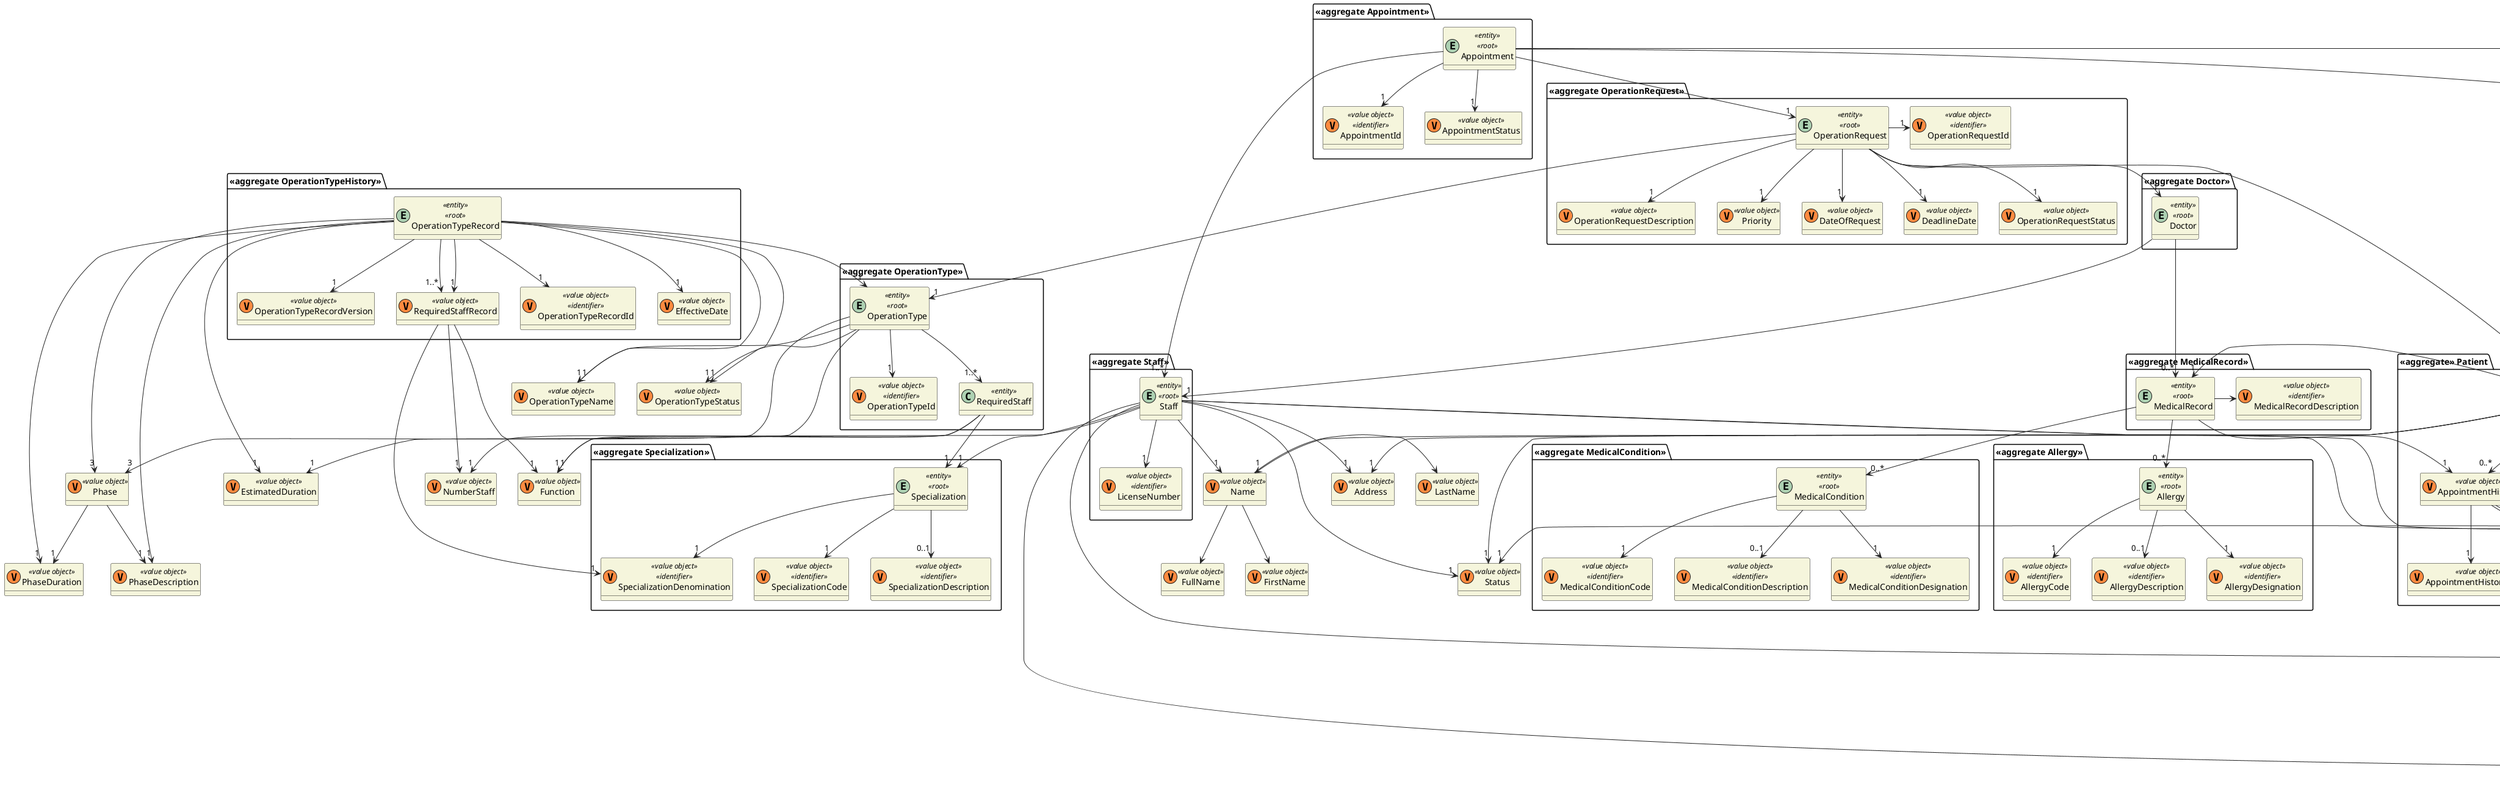 @startuml
skinparam classAttributeIconSize 0
hide empty attributes
skinparam classBackgroundColor beige
skinparam ArrowColor #222222

class Name <<(V,#FF8B40)value object>> {}

class FirstName <<(V,#FF8B40)value object>> {}
class LastName <<(V,#FF8B40)value object>> {}
class FullName <<(V,#FF8B40)value object>> {}
class Phone <<(V,#FF8B40)value object>> {}
class Email <<(V,#FF8B40)value object>> {}
class Address <<(V,#FF8B40)value object>> {}
class Slot <<(V,#FF8B40)value object>> {}
class Date <<(V,#FF8B40)value object>> {}
class TimeInterval <<(V,#FF8B40)value object>> {}
class Function <<(V,#FF8B40)value object>>  {}
class Status <<(V,#FF8B40)value object>> {}

package "<<aggregate>> Patient" {
    entity Patient <<entity>> <<root>> {}
    class DateBirth <<(V,#FF8B40)value object>> {}
    class Gender <<(V,#FF8B40)value object>> {}
    class EmergencyContact <<(V,#FF8B40)value object>> {}
    class MRN <<(V,#FF8B40)value object>> <<identifier>> {}
    class AppointmentHistory <<(V,#FF8B40)value object>> {}
    class AppointmentHistoryStatus <<(V,#FF8B40)value object>> {}
    class AppointmentHistoryType <<(V,#FF8B40)value object>> {}
    class CreatedAt <<(V,#FF8B40)value object>> {}
}

package "<<aggregate MedicalRecord>>" {
    entity MedicalRecord <<entity>><<root>>{}
    class MedicalRecordDescription <<(V,#FF8B40)value object>> <<identifier>> {}
}



package "<<aggregate MedicalCondition>>" {
    entity MedicalCondition <<entity>><<root>>{}
    class MedicalConditionDesignation <<(V,#FF8B40)value object>> <<identifier>> {}
    class MedicalConditionCode <<(V,#FF8B40)value object>> <<identifier>> {}
    class MedicalConditionDescription <<(V,#FF8B40)value object>> <<identifier>> {}
}

package "<<aggregate Allergy>>" {
    entity Allergy <<entity>><<root>>{}
    class AllergyDesignation <<(V,#FF8B40)value object>> <<identifier>> {}
    class AllergyCode <<(V,#FF8B40)value object>> <<identifier>> {}
    class AllergyDescription <<(V,#FF8B40)value object>> <<identifier>> {}
}

package "<<aggregate Staff>>" {
    entity Staff <<entity>><<root>>{}
    class LicenseNumber <<(V,#FF8B40)value object>> <<identifier>> {}
}

package "<<aggregate Doctor>>" {
    entity Doctor <<entity>><<root>>{}
}


package "<<aggregate OperationRequest>>"{
    entity OperationRequest <<entity>> <<root>> {}
    class OperationRequestId <<(V,#FF8B40)value object>> <<identifier>> {}
    class Priority <<(V,#FF8B40)value object>> {}
    class DateOfRequest <<(V,#FF8B40)value object>>  {}
    class DeadlineDate <<(V,#FF8B40)value object>>  {}
    class OperationRequestStatus <<(V,#FF8B40)value object>>
    class OperationRequestDescription <<(V,#FF8B40)value object>>

}

package "<<aggregate OperationType>>"{
    entity OperationType <<entity>> <<root>> {}
    class OperationTypeId <<(V,#FF8B40)value object>> <<identifier>> {}
    class RequiredStaff <<entity>>  {}
}

' Shared Value Objects with Operation Type Record
class EstimatedDuration <<(V,#FF8B40)value object>>  {}
class Phase <<(V,#FF8B40)value object>>  {}
class PhaseDuration <<(V,#FF8B40)value object>>  {}
class PhaseDescription <<(V,#FF8B40)value object>> {}
class OperationTypeStatus <<(V,#FF8B40)value object>> {}
class OperationTypeName <<(V,#FF8B40)value object>>  {}
class NumberStaff <<(V,#FF8B40)value object>>  {}



package "<<aggregate OperationTypeHistory>>"{
    entity OperationTypeRecord <<entity>> <<root>> {}
    class OperationTypeRecordId <<(V,#FF8B40)value object>> <<identifier>> {}
    class EffectiveDate <<(V,#FF8B40)value object>>  {}
    class OperationTypeRecordVersion <<(V,#FF8B40)value object>>  {}
    class RequiredStaffRecord <<(V,#FF8B40)value object>>   {}
}

package "<<aggregate Appointment>>"{
    entity Appointment <<entity>> <<root>> {}
    class AppointmentId <<(V,#FF8B40)value object>> <<identifier>> {}
    class AppointmentStatus <<(V,#FF8B40)value object>>  {}
}


package "<<aggregate Specialization>>"{
    entity Specialization <<entity>> <<root>> {}
    class SpecializationDenomination <<(V,#FF8B40)value object>> <<identifier>> {}
    class SpecializationCode <<(V,#FF8B40)value object>> <<identifier>> {}
    class SpecializationDescription <<(V,#FF8B40)value object>> <<identifier>> {}
}

package "<<aggregate Room>>"{
    entity Room <<entity>> <<root>> {}
    class RoomNumber <<(V,#FF8B40)value object>> <<identifier>> {}
    class RoomType <<(V,#FF8B40)value object>>  {}
    class Capacity <<(V,#FF8B40)value object>>  {}
    class CurrentStatus <<(V,#FF8B40)value object>>  {}
    class AvailableEquipment <<(V,#FF8B40)value object>>  {}
}

package "<<aggregate>> User" {
    entity User <<entity>> <<root>>
    class Username <<(V,#FF8B40) value object>> <<identifier>>
    class Role <<(V,#FF8B40) value object>>
}

package "<<aggregate>> Log" {
    entity Log <<entity>> <<root>>
    class Change <<(V,#FF8B40) value object>>
}

Log ---> "1" Date
Log ---> "1" Change
Log ---> "1" User

User -> "1" Status
User --> Username
User ----> Email
User --> Role

Doctor -> "1" Staff

Name --> FirstName
Name -> LastName
Name --> FullName

Room --> "1" RoomNumber
Room --> "1" RoomType
Room --> "1" Capacity
Room --> "1" CurrentStatus
Room --> "1" AvailableEquipment
Room --> "0..*" Slot

Appointment -> "1" Room

OperationType --> "1" OperationTypeId
OperationType --> "1" OperationTypeStatus
OperationType --> "1" OperationTypeName
OperationType --> "1..*" RequiredStaff
RequiredStaff --> "1" Specialization
RequiredStaff --> "1" Function
RequiredStaff --> "1" NumberStaff
OperationType ---> "1" EstimatedDuration
OperationType ---> "3" Phase
Phase --> "1" PhaseDuration
Phase --> "1" PhaseDescription


OperationTypeRecord --> "1" OperationType
OperationTypeRecord --> "1" OperationTypeRecordId
OperationTypeRecord --> "1" OperationTypeRecordVersion
OperationTypeRecord --> "1" EffectiveDate
OperationTypeRecord --> "1" OperationTypeStatus
OperationTypeRecord --> "1" OperationTypeName
OperationTypeRecord --> "1..*" RequiredStaffRecord
OperationTypeRecord --> "1" EstimatedDuration
OperationTypeRecord --> "3" Phase
OperationTypeRecord --> "1" PhaseDuration
OperationTypeRecord --> "1" PhaseDescription
OperationTypeRecord --> "1" RequiredStaffRecord
RequiredStaffRecord --> "1" NumberStaff
RequiredStaffRecord --> "1" Function
RequiredStaffRecord --> "1" SpecializationDenomination



OperationRequest -> "1" OperationRequestId
OperationRequest --> "1" Priority
OperationRequest --> "1" Patient
OperationRequest --> "1" Doctor
OperationRequest ---> "1" OperationType
OperationRequest --> "1" DateOfRequest
OperationRequest --> "1" DeadlineDate
OperationRequest --> "1" OperationRequestStatus
OperationRequest --> "1" OperationRequestDescription

Appointment --> "1" OperationRequest
Appointment --> "1" Slot
Appointment --> "1" AppointmentId
Appointment --> "1" AppointmentStatus
'Appointment --> "1" AppointmentType
Appointment --> "1..*" Staff

Patient -> "1" Status
Patient -> "1" Name
Patient --> "1" DateBirth
Patient --> "1" Gender
Patient ---> "1" EmergencyContact
Patient --> "1" MRN
Patient -> "1" MedicalRecord
MedicalRecord --> "1" AppointmentHistory
Patient --> "0..*" AppointmentHistory
Patient --> "1" Email
Patient --> "1" Phone
Patient --> "1" Address
Patient---> "0..1" User
EmergencyContact --> "1" Phone

AppointmentHistory --> "1" AppointmentHistoryStatus
AppointmentHistory --> "1" AppointmentHistoryType
AppointmentHistory --> "1" CreatedAt


Staff --> "1" Status
Staff --> "1" Name
Staff --> "1" Function
Staff ---> "1" Email
Staff ---> "1" Phone
Staff --> "1" Address
Staff --> "1" LicenseNumber
Staff ---> "0..*" Slot
Staff --> "1" Specialization
Staff -> "1" User

Specialization --> "1" SpecializationDenomination
Specialization --> "1" SpecializationCode
Specialization --> "0..1" SpecializationDescription

Slot --> "1" Date
Slot --> "1" TimeInterval

MedicalRecord --> "0..*" MedicalCondition
MedicalRecord --> "0..*" Allergy
MedicalRecord -> MedicalRecordDescription
Doctor ---> "0..*" MedicalRecord

Allergy --> "1" AllergyCode
Allergy --> "0..1" AllergyDescription
Allergy --> "1" AllergyDesignation

MedicalCondition --> "1" MedicalConditionCode
MedicalCondition --> "0..1" MedicalConditionDescription
MedicalCondition --> "1" MedicalConditionDesignation

@enduml

